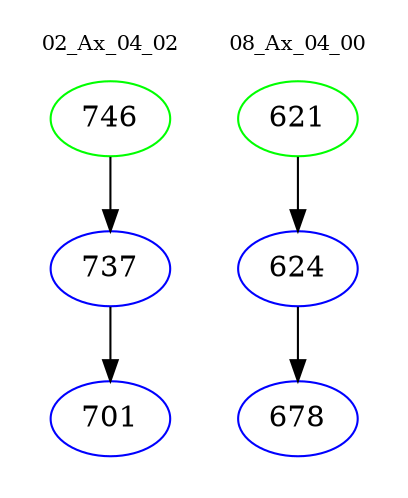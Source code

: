 digraph{
subgraph cluster_0 {
color = white
label = "02_Ax_04_02";
fontsize=10;
T0_746 [label="746", color="green"]
T0_746 -> T0_737 [color="black"]
T0_737 [label="737", color="blue"]
T0_737 -> T0_701 [color="black"]
T0_701 [label="701", color="blue"]
}
subgraph cluster_1 {
color = white
label = "08_Ax_04_00";
fontsize=10;
T1_621 [label="621", color="green"]
T1_621 -> T1_624 [color="black"]
T1_624 [label="624", color="blue"]
T1_624 -> T1_678 [color="black"]
T1_678 [label="678", color="blue"]
}
}

